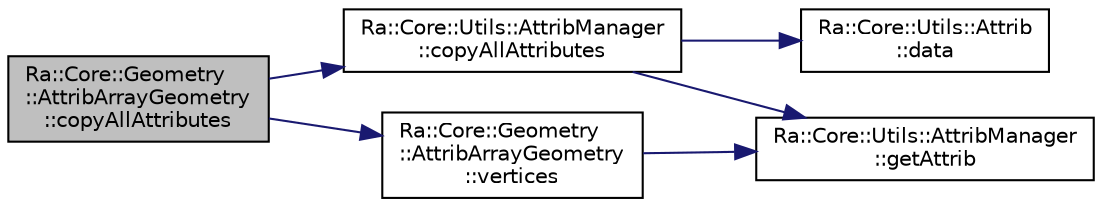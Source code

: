 digraph "Ra::Core::Geometry::AttribArrayGeometry::copyAllAttributes"
{
 // INTERACTIVE_SVG=YES
 // LATEX_PDF_SIZE
  edge [fontname="Helvetica",fontsize="10",labelfontname="Helvetica",labelfontsize="10"];
  node [fontname="Helvetica",fontsize="10",shape=record];
  rankdir="LR";
  Node1 [label="Ra::Core::Geometry\l::AttribArrayGeometry\l::copyAllAttributes",height=0.2,width=0.4,color="black", fillcolor="grey75", style="filled", fontcolor="black",tooltip=" "];
  Node1 -> Node2 [color="midnightblue",fontsize="10",style="solid",fontname="Helvetica"];
  Node2 [label="Ra::Core::Utils::AttribManager\l::copyAllAttributes",height=0.2,width=0.4,color="black", fillcolor="white", style="filled",URL="$classRa_1_1Core_1_1Utils_1_1AttribManager.html#a406dc2c2d82a535130d7af3c388c7f8f",tooltip=" "];
  Node2 -> Node3 [color="midnightblue",fontsize="10",style="solid",fontname="Helvetica"];
  Node3 [label="Ra::Core::Utils::Attrib\l::data",height=0.2,width=0.4,color="black", fillcolor="white", style="filled",URL="$classRa_1_1Core_1_1Utils_1_1Attrib.html#a4179dd4435a6d89f2ab3cadace7fca51",tooltip="Read-only acccess to the attribute content."];
  Node2 -> Node4 [color="midnightblue",fontsize="10",style="solid",fontname="Helvetica"];
  Node4 [label="Ra::Core::Utils::AttribManager\l::getAttrib",height=0.2,width=0.4,color="black", fillcolor="white", style="filled",URL="$classRa_1_1Core_1_1Utils_1_1AttribManager.html#ae0cb7281ec72606a5392602b4ea50d2c",tooltip=" "];
  Node1 -> Node5 [color="midnightblue",fontsize="10",style="solid",fontname="Helvetica"];
  Node5 [label="Ra::Core::Geometry\l::AttribArrayGeometry\l::vertices",height=0.2,width=0.4,color="black", fillcolor="white", style="filled",URL="$classRa_1_1Core_1_1Geometry_1_1AttribArrayGeometry.html#acabe05880d71a8dc4406964c258fff5a",tooltip="Access the vertices positions."];
  Node5 -> Node4 [color="midnightblue",fontsize="10",style="solid",fontname="Helvetica"];
}
